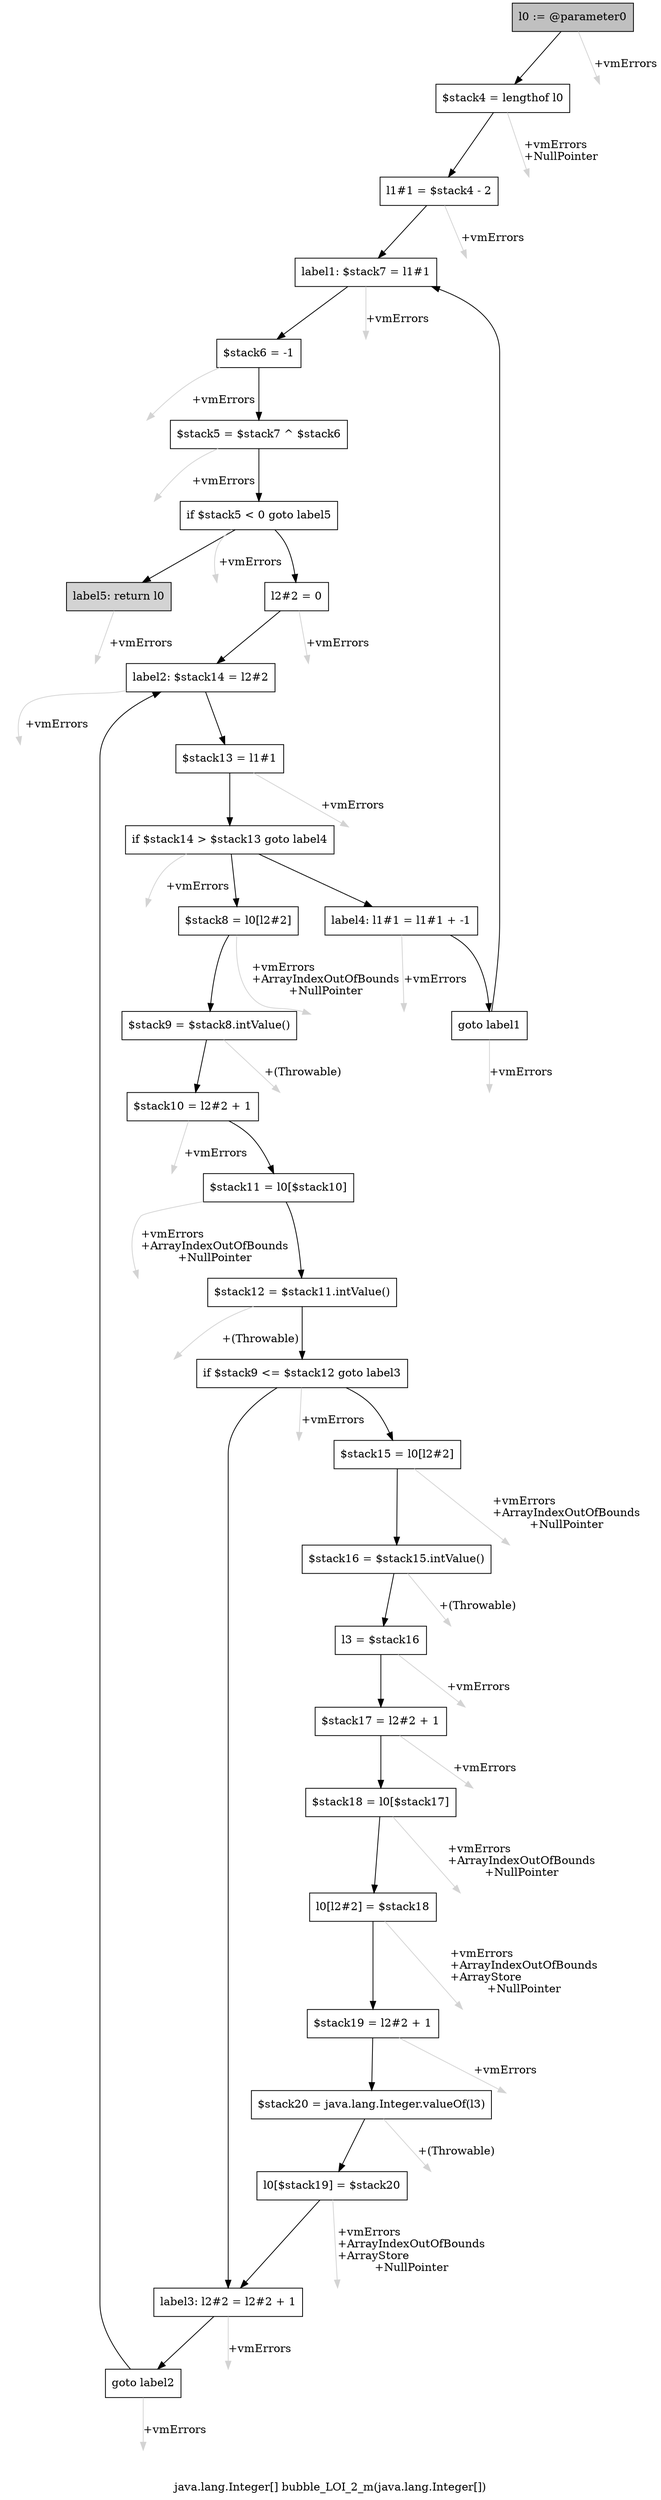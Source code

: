 digraph "java.lang.Integer[] bubble_LOI_2_m(java.lang.Integer[])" {
    label="java.lang.Integer[] bubble_LOI_2_m(java.lang.Integer[])";
    node [shape=box];
    "0" [style=filled,fillcolor=gray,label="l0 := @parameter0",];
    "1" [label="$stack4 = lengthof l0",];
    "0"->"1" [color=black,];
    "31" [style=invis,label="Esc",];
    "0"->"31" [color=lightgray,label="\l+vmErrors",];
    "2" [label="l1#1 = $stack4 - 2",];
    "1"->"2" [color=black,];
    "32" [style=invis,label="Esc",];
    "1"->"32" [color=lightgray,label="\l+vmErrors\l+NullPointer",];
    "3" [label="label1: $stack7 = l1#1",];
    "2"->"3" [color=black,];
    "33" [style=invis,label="Esc",];
    "2"->"33" [color=lightgray,label="\l+vmErrors",];
    "4" [label="$stack6 = -1",];
    "3"->"4" [color=black,];
    "34" [style=invis,label="Esc",];
    "3"->"34" [color=lightgray,label="\l+vmErrors",];
    "5" [label="$stack5 = $stack7 ^ $stack6",];
    "4"->"5" [color=black,];
    "35" [style=invis,label="Esc",];
    "4"->"35" [color=lightgray,label="\l+vmErrors",];
    "6" [label="if $stack5 < 0 goto label5",];
    "5"->"6" [color=black,];
    "36" [style=invis,label="Esc",];
    "5"->"36" [color=lightgray,label="\l+vmErrors",];
    "7" [label="l2#2 = 0",];
    "6"->"7" [color=black,];
    "30" [style=filled,fillcolor=lightgray,label="label5: return l0",];
    "6"->"30" [color=black,];
    "37" [style=invis,label="Esc",];
    "6"->"37" [color=lightgray,label="\l+vmErrors",];
    "8" [label="label2: $stack14 = l2#2",];
    "7"->"8" [color=black,];
    "38" [style=invis,label="Esc",];
    "7"->"38" [color=lightgray,label="\l+vmErrors",];
    "9" [label="$stack13 = l1#1",];
    "8"->"9" [color=black,];
    "39" [style=invis,label="Esc",];
    "8"->"39" [color=lightgray,label="\l+vmErrors",];
    "10" [label="if $stack14 > $stack13 goto label4",];
    "9"->"10" [color=black,];
    "40" [style=invis,label="Esc",];
    "9"->"40" [color=lightgray,label="\l+vmErrors",];
    "11" [label="$stack8 = l0[l2#2]",];
    "10"->"11" [color=black,];
    "28" [label="label4: l1#1 = l1#1 + -1",];
    "10"->"28" [color=black,];
    "41" [style=invis,label="Esc",];
    "10"->"41" [color=lightgray,label="\l+vmErrors",];
    "12" [label="$stack9 = $stack8.intValue()",];
    "11"->"12" [color=black,];
    "42" [style=invis,label="Esc",];
    "11"->"42" [color=lightgray,label="\l+vmErrors\l+ArrayIndexOutOfBounds\l+NullPointer",];
    "13" [label="$stack10 = l2#2 + 1",];
    "12"->"13" [color=black,];
    "43" [style=invis,label="Esc",];
    "12"->"43" [color=lightgray,label="\l+(Throwable)",];
    "14" [label="$stack11 = l0[$stack10]",];
    "13"->"14" [color=black,];
    "44" [style=invis,label="Esc",];
    "13"->"44" [color=lightgray,label="\l+vmErrors",];
    "15" [label="$stack12 = $stack11.intValue()",];
    "14"->"15" [color=black,];
    "45" [style=invis,label="Esc",];
    "14"->"45" [color=lightgray,label="\l+vmErrors\l+ArrayIndexOutOfBounds\l+NullPointer",];
    "16" [label="if $stack9 <= $stack12 goto label3",];
    "15"->"16" [color=black,];
    "46" [style=invis,label="Esc",];
    "15"->"46" [color=lightgray,label="\l+(Throwable)",];
    "17" [label="$stack15 = l0[l2#2]",];
    "16"->"17" [color=black,];
    "26" [label="label3: l2#2 = l2#2 + 1",];
    "16"->"26" [color=black,];
    "47" [style=invis,label="Esc",];
    "16"->"47" [color=lightgray,label="\l+vmErrors",];
    "18" [label="$stack16 = $stack15.intValue()",];
    "17"->"18" [color=black,];
    "48" [style=invis,label="Esc",];
    "17"->"48" [color=lightgray,label="\l+vmErrors\l+ArrayIndexOutOfBounds\l+NullPointer",];
    "19" [label="l3 = $stack16",];
    "18"->"19" [color=black,];
    "49" [style=invis,label="Esc",];
    "18"->"49" [color=lightgray,label="\l+(Throwable)",];
    "20" [label="$stack17 = l2#2 + 1",];
    "19"->"20" [color=black,];
    "50" [style=invis,label="Esc",];
    "19"->"50" [color=lightgray,label="\l+vmErrors",];
    "21" [label="$stack18 = l0[$stack17]",];
    "20"->"21" [color=black,];
    "51" [style=invis,label="Esc",];
    "20"->"51" [color=lightgray,label="\l+vmErrors",];
    "22" [label="l0[l2#2] = $stack18",];
    "21"->"22" [color=black,];
    "52" [style=invis,label="Esc",];
    "21"->"52" [color=lightgray,label="\l+vmErrors\l+ArrayIndexOutOfBounds\l+NullPointer",];
    "23" [label="$stack19 = l2#2 + 1",];
    "22"->"23" [color=black,];
    "53" [style=invis,label="Esc",];
    "22"->"53" [color=lightgray,label="\l+vmErrors\l+ArrayIndexOutOfBounds\l+ArrayStore\l+NullPointer",];
    "24" [label="$stack20 = java.lang.Integer.valueOf(l3)",];
    "23"->"24" [color=black,];
    "54" [style=invis,label="Esc",];
    "23"->"54" [color=lightgray,label="\l+vmErrors",];
    "25" [label="l0[$stack19] = $stack20",];
    "24"->"25" [color=black,];
    "55" [style=invis,label="Esc",];
    "24"->"55" [color=lightgray,label="\l+(Throwable)",];
    "25"->"26" [color=black,];
    "56" [style=invis,label="Esc",];
    "25"->"56" [color=lightgray,label="\l+vmErrors\l+ArrayIndexOutOfBounds\l+ArrayStore\l+NullPointer",];
    "27" [label="goto label2",];
    "26"->"27" [color=black,];
    "57" [style=invis,label="Esc",];
    "26"->"57" [color=lightgray,label="\l+vmErrors",];
    "27"->"8" [color=black,];
    "58" [style=invis,label="Esc",];
    "27"->"58" [color=lightgray,label="\l+vmErrors",];
    "29" [label="goto label1",];
    "28"->"29" [color=black,];
    "59" [style=invis,label="Esc",];
    "28"->"59" [color=lightgray,label="\l+vmErrors",];
    "29"->"3" [color=black,];
    "60" [style=invis,label="Esc",];
    "29"->"60" [color=lightgray,label="\l+vmErrors",];
    "61" [style=invis,label="Esc",];
    "30"->"61" [color=lightgray,label="\l+vmErrors",];
}
